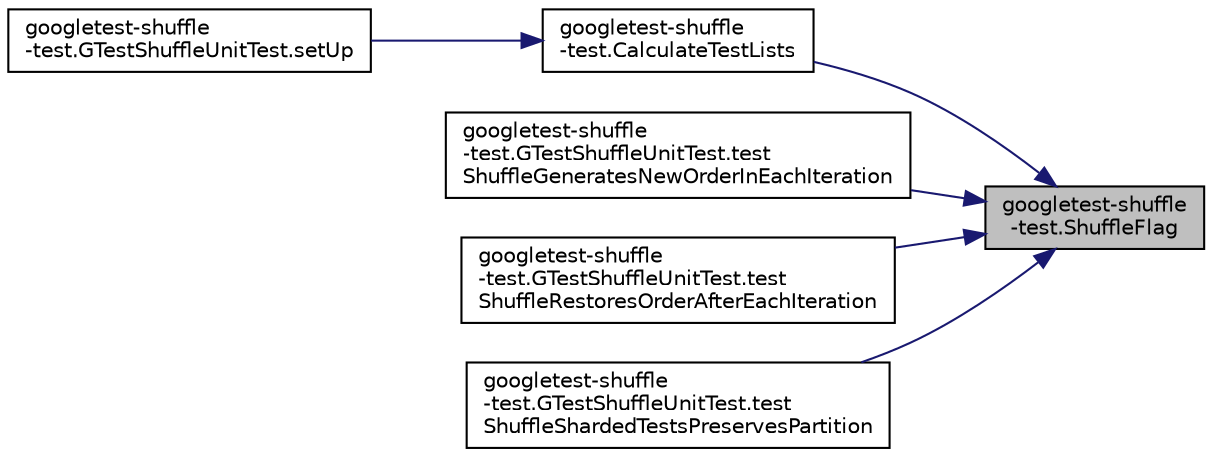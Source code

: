digraph "googletest-shuffle-test.ShuffleFlag"
{
 // LATEX_PDF_SIZE
  bgcolor="transparent";
  edge [fontname="Helvetica",fontsize="10",labelfontname="Helvetica",labelfontsize="10"];
  node [fontname="Helvetica",fontsize="10",shape=record];
  rankdir="RL";
  Node1 [label="googletest-shuffle\l-test.ShuffleFlag",height=0.2,width=0.4,color="black", fillcolor="grey75", style="filled", fontcolor="black",tooltip=" "];
  Node1 -> Node2 [dir="back",color="midnightblue",fontsize="10",style="solid",fontname="Helvetica"];
  Node2 [label="googletest-shuffle\l-test.CalculateTestLists",height=0.2,width=0.4,color="black",URL="$namespacegoogletest-shuffle-test.html#ac6f7bc9bc4f37d2f4b4d0b34fbefca1c",tooltip=" "];
  Node2 -> Node3 [dir="back",color="midnightblue",fontsize="10",style="solid",fontname="Helvetica"];
  Node3 [label="googletest-shuffle\l-test.GTestShuffleUnitTest.setUp",height=0.2,width=0.4,color="black",URL="$classgoogletest-shuffle-test_1_1GTestShuffleUnitTest.html#aac27510d643b9612d2c5cd41bb6119cf",tooltip=" "];
  Node1 -> Node4 [dir="back",color="midnightblue",fontsize="10",style="solid",fontname="Helvetica"];
  Node4 [label="googletest-shuffle\l-test.GTestShuffleUnitTest.test\lShuffleGeneratesNewOrderInEachIteration",height=0.2,width=0.4,color="black",URL="$classgoogletest-shuffle-test_1_1GTestShuffleUnitTest.html#ab87139a0521f324af16b086190a80601",tooltip=" "];
  Node1 -> Node5 [dir="back",color="midnightblue",fontsize="10",style="solid",fontname="Helvetica"];
  Node5 [label="googletest-shuffle\l-test.GTestShuffleUnitTest.test\lShuffleRestoresOrderAfterEachIteration",height=0.2,width=0.4,color="black",URL="$classgoogletest-shuffle-test_1_1GTestShuffleUnitTest.html#a04c8c704394572758647c8133e51e445",tooltip=" "];
  Node1 -> Node6 [dir="back",color="midnightblue",fontsize="10",style="solid",fontname="Helvetica"];
  Node6 [label="googletest-shuffle\l-test.GTestShuffleUnitTest.test\lShuffleShardedTestsPreservesPartition",height=0.2,width=0.4,color="black",URL="$classgoogletest-shuffle-test_1_1GTestShuffleUnitTest.html#a9e21814173c0822718d74c79c10e3b21",tooltip=" "];
}
